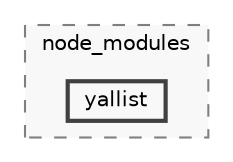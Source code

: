 digraph "backend/node_modules/yallist"
{
 // LATEX_PDF_SIZE
  bgcolor="transparent";
  edge [fontname=Helvetica,fontsize=10,labelfontname=Helvetica,labelfontsize=10];
  node [fontname=Helvetica,fontsize=10,shape=box,height=0.2,width=0.4];
  compound=true
  subgraph clusterdir_86dbea9de526ba50b112ba867d8b4b1f {
    graph [ bgcolor="#f8f8f8", pencolor="grey50", label="node_modules", fontname=Helvetica,fontsize=10 style="filled,dashed", URL="dir_86dbea9de526ba50b112ba867d8b4b1f.html",tooltip=""]
  dir_87a8997e33d4e59bd1a32bd52a78e6eb [label="yallist", fillcolor="#f8f8f8", color="grey25", style="filled,bold", URL="dir_87a8997e33d4e59bd1a32bd52a78e6eb.html",tooltip=""];
  }
}
